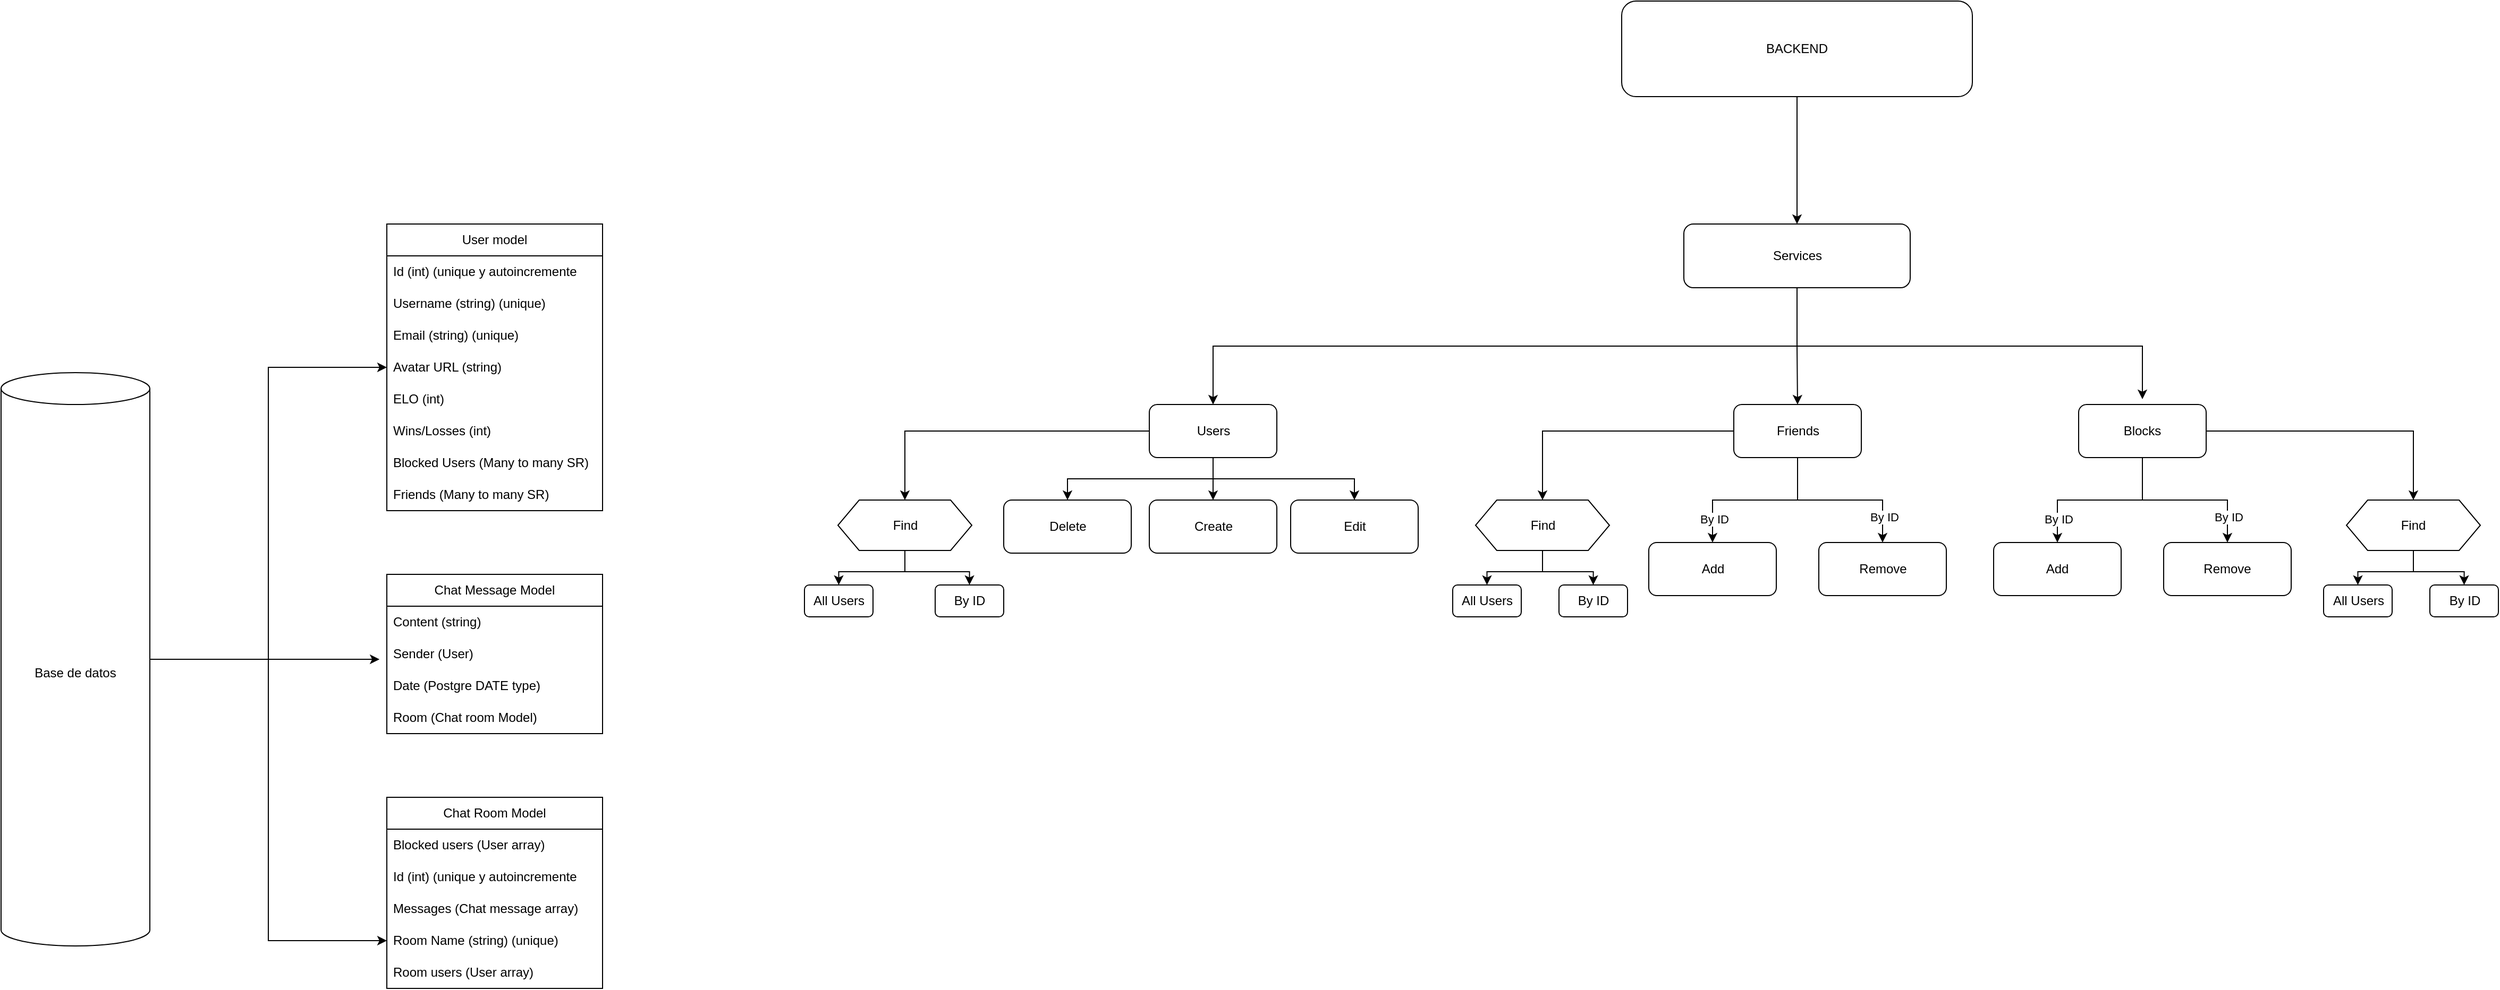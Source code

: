 <mxfile version="22.0.4" type="github">
  <diagram name="Page-1" id="PfQ62zCNv0g9gpDc_-1s">
    <mxGraphModel dx="4018" dy="1769" grid="1" gridSize="10" guides="1" tooltips="1" connect="1" arrows="1" fold="1" page="1" pageScale="1" pageWidth="827" pageHeight="1169" math="0" shadow="0">
      <root>
        <mxCell id="0" />
        <mxCell id="1" parent="0" />
        <mxCell id="bOpyW85bNfaV8jfnXNod-102" style="edgeStyle=orthogonalEdgeStyle;rounded=0;orthogonalLoop=1;jettySize=auto;html=1;exitX=0.5;exitY=1;exitDx=0;exitDy=0;" edge="1" parent="1" source="bOpyW85bNfaV8jfnXNod-7" target="bOpyW85bNfaV8jfnXNod-99">
          <mxGeometry relative="1" as="geometry" />
        </mxCell>
        <mxCell id="bOpyW85bNfaV8jfnXNod-7" value="&lt;meta charset=&quot;utf-8&quot;&gt;&lt;span style=&quot;color: rgb(0, 0, 0); font-family: Helvetica; font-size: 12px; font-style: normal; font-variant-ligatures: normal; font-variant-caps: normal; font-weight: 400; letter-spacing: normal; orphans: 2; text-align: center; text-indent: 0px; text-transform: none; widows: 2; word-spacing: 0px; -webkit-text-stroke-width: 0px; background-color: rgb(251, 251, 251); text-decoration-thickness: initial; text-decoration-style: initial; text-decoration-color: initial; float: none; display: inline !important;&quot;&gt;BACKEND&lt;/span&gt;" style="rounded=1;whiteSpace=wrap;html=1;" vertex="1" parent="1">
          <mxGeometry x="829" y="80" width="330" height="90" as="geometry" />
        </mxCell>
        <mxCell id="bOpyW85bNfaV8jfnXNod-57" style="edgeStyle=orthogonalEdgeStyle;rounded=0;orthogonalLoop=1;jettySize=auto;html=1;" edge="1" parent="1" source="bOpyW85bNfaV8jfnXNod-11" target="bOpyW85bNfaV8jfnXNod-48">
          <mxGeometry relative="1" as="geometry" />
        </mxCell>
        <mxCell id="bOpyW85bNfaV8jfnXNod-67" style="edgeStyle=orthogonalEdgeStyle;rounded=0;orthogonalLoop=1;jettySize=auto;html=1;entryX=0;entryY=0.5;entryDx=0;entryDy=0;" edge="1" parent="1" source="bOpyW85bNfaV8jfnXNod-11" target="bOpyW85bNfaV8jfnXNod-62">
          <mxGeometry relative="1" as="geometry" />
        </mxCell>
        <mxCell id="bOpyW85bNfaV8jfnXNod-89" style="edgeStyle=orthogonalEdgeStyle;rounded=0;orthogonalLoop=1;jettySize=auto;html=1;entryX=0;entryY=0.5;entryDx=0;entryDy=0;" edge="1" parent="1" source="bOpyW85bNfaV8jfnXNod-11" target="bOpyW85bNfaV8jfnXNod-63">
          <mxGeometry relative="1" as="geometry" />
        </mxCell>
        <mxCell id="bOpyW85bNfaV8jfnXNod-11" value="Base de datos" style="shape=cylinder3;whiteSpace=wrap;html=1;boundedLbl=1;backgroundOutline=1;size=15;" vertex="1" parent="1">
          <mxGeometry x="-696" y="430" width="140" height="540" as="geometry" />
        </mxCell>
        <mxCell id="bOpyW85bNfaV8jfnXNod-34" value="User model" style="swimlane;fontStyle=0;childLayout=stackLayout;horizontal=1;startSize=30;horizontalStack=0;resizeParent=1;resizeParentMax=0;resizeLast=0;collapsible=1;marginBottom=0;whiteSpace=wrap;html=1;" vertex="1" parent="1">
          <mxGeometry x="-333" y="290" width="203" height="270" as="geometry">
            <mxRectangle x="-333" y="300" width="100" height="30" as="alternateBounds" />
          </mxGeometry>
        </mxCell>
        <mxCell id="bOpyW85bNfaV8jfnXNod-35" value="Id (int) (unique y autoincremente" style="text;strokeColor=none;fillColor=none;align=left;verticalAlign=middle;spacingLeft=4;spacingRight=4;overflow=hidden;points=[[0,0.5],[1,0.5]];portConstraint=eastwest;rotatable=0;whiteSpace=wrap;html=1;" vertex="1" parent="bOpyW85bNfaV8jfnXNod-34">
          <mxGeometry y="30" width="203" height="30" as="geometry" />
        </mxCell>
        <mxCell id="bOpyW85bNfaV8jfnXNod-36" value="Username (string) (unique)" style="text;strokeColor=none;fillColor=none;align=left;verticalAlign=middle;spacingLeft=4;spacingRight=4;overflow=hidden;points=[[0,0.5],[1,0.5]];portConstraint=eastwest;rotatable=0;whiteSpace=wrap;html=1;" vertex="1" parent="bOpyW85bNfaV8jfnXNod-34">
          <mxGeometry y="60" width="203" height="30" as="geometry" />
        </mxCell>
        <mxCell id="bOpyW85bNfaV8jfnXNod-37" value="Email (string) (unique)" style="text;strokeColor=none;fillColor=none;align=left;verticalAlign=middle;spacingLeft=4;spacingRight=4;overflow=hidden;points=[[0,0.5],[1,0.5]];portConstraint=eastwest;rotatable=0;whiteSpace=wrap;html=1;" vertex="1" parent="bOpyW85bNfaV8jfnXNod-34">
          <mxGeometry y="90" width="203" height="30" as="geometry" />
        </mxCell>
        <mxCell id="bOpyW85bNfaV8jfnXNod-48" value="Avatar URL (string)" style="text;strokeColor=none;fillColor=none;align=left;verticalAlign=middle;spacingLeft=4;spacingRight=4;overflow=hidden;points=[[0,0.5],[1,0.5]];portConstraint=eastwest;rotatable=0;whiteSpace=wrap;html=1;" vertex="1" parent="bOpyW85bNfaV8jfnXNod-34">
          <mxGeometry y="120" width="203" height="30" as="geometry" />
        </mxCell>
        <mxCell id="bOpyW85bNfaV8jfnXNod-49" value="ELO (int)" style="text;strokeColor=none;fillColor=none;align=left;verticalAlign=middle;spacingLeft=4;spacingRight=4;overflow=hidden;points=[[0,0.5],[1,0.5]];portConstraint=eastwest;rotatable=0;whiteSpace=wrap;html=1;" vertex="1" parent="bOpyW85bNfaV8jfnXNod-34">
          <mxGeometry y="150" width="203" height="30" as="geometry" />
        </mxCell>
        <mxCell id="bOpyW85bNfaV8jfnXNod-50" value="Wins/Losses (int)" style="text;strokeColor=none;fillColor=none;align=left;verticalAlign=middle;spacingLeft=4;spacingRight=4;overflow=hidden;points=[[0,0.5],[1,0.5]];portConstraint=eastwest;rotatable=0;whiteSpace=wrap;html=1;" vertex="1" parent="bOpyW85bNfaV8jfnXNod-34">
          <mxGeometry y="180" width="203" height="30" as="geometry" />
        </mxCell>
        <mxCell id="bOpyW85bNfaV8jfnXNod-52" value="Blocked Users (Many to many SR)" style="text;strokeColor=none;fillColor=none;align=left;verticalAlign=middle;spacingLeft=4;spacingRight=4;overflow=hidden;points=[[0,0.5],[1,0.5]];portConstraint=eastwest;rotatable=0;whiteSpace=wrap;html=1;" vertex="1" parent="bOpyW85bNfaV8jfnXNod-34">
          <mxGeometry y="210" width="203" height="30" as="geometry" />
        </mxCell>
        <mxCell id="bOpyW85bNfaV8jfnXNod-53" value="Friends (Many to many SR)" style="text;strokeColor=none;fillColor=none;align=left;verticalAlign=middle;spacingLeft=4;spacingRight=4;overflow=hidden;points=[[0,0.5],[1,0.5]];portConstraint=eastwest;rotatable=0;whiteSpace=wrap;html=1;" vertex="1" parent="bOpyW85bNfaV8jfnXNod-34">
          <mxGeometry y="240" width="203" height="30" as="geometry" />
        </mxCell>
        <mxCell id="bOpyW85bNfaV8jfnXNod-58" value="Chat Room Model" style="swimlane;fontStyle=0;childLayout=stackLayout;horizontal=1;startSize=30;horizontalStack=0;resizeParent=1;resizeParentMax=0;resizeLast=0;collapsible=1;marginBottom=0;whiteSpace=wrap;html=1;" vertex="1" parent="1">
          <mxGeometry x="-333" y="830" width="203" height="180" as="geometry">
            <mxRectangle x="-333" y="640" width="100" height="30" as="alternateBounds" />
          </mxGeometry>
        </mxCell>
        <mxCell id="bOpyW85bNfaV8jfnXNod-70" value="Blocked users (User array)" style="text;strokeColor=none;fillColor=none;align=left;verticalAlign=middle;spacingLeft=4;spacingRight=4;overflow=hidden;points=[[0,0.5],[1,0.5]];portConstraint=eastwest;rotatable=0;whiteSpace=wrap;html=1;" vertex="1" parent="bOpyW85bNfaV8jfnXNod-58">
          <mxGeometry y="30" width="203" height="30" as="geometry" />
        </mxCell>
        <mxCell id="bOpyW85bNfaV8jfnXNod-59" value="Id (int) (unique y autoincremente" style="text;strokeColor=none;fillColor=none;align=left;verticalAlign=middle;spacingLeft=4;spacingRight=4;overflow=hidden;points=[[0,0.5],[1,0.5]];portConstraint=eastwest;rotatable=0;whiteSpace=wrap;html=1;" vertex="1" parent="bOpyW85bNfaV8jfnXNod-58">
          <mxGeometry y="60" width="203" height="30" as="geometry" />
        </mxCell>
        <mxCell id="bOpyW85bNfaV8jfnXNod-72" value="Messages (Chat message array)" style="text;strokeColor=none;fillColor=none;align=left;verticalAlign=middle;spacingLeft=4;spacingRight=4;overflow=hidden;points=[[0,0.5],[1,0.5]];portConstraint=eastwest;rotatable=0;whiteSpace=wrap;html=1;" vertex="1" parent="bOpyW85bNfaV8jfnXNod-58">
          <mxGeometry y="90" width="203" height="30" as="geometry" />
        </mxCell>
        <mxCell id="bOpyW85bNfaV8jfnXNod-63" value="Room Name (string) (unique)" style="text;strokeColor=none;fillColor=none;align=left;verticalAlign=middle;spacingLeft=4;spacingRight=4;overflow=hidden;points=[[0,0.5],[1,0.5]];portConstraint=eastwest;rotatable=0;whiteSpace=wrap;html=1;" vertex="1" parent="bOpyW85bNfaV8jfnXNod-58">
          <mxGeometry y="120" width="203" height="30" as="geometry" />
        </mxCell>
        <mxCell id="bOpyW85bNfaV8jfnXNod-69" value="Room users (User array)" style="text;strokeColor=none;fillColor=none;align=left;verticalAlign=middle;spacingLeft=4;spacingRight=4;overflow=hidden;points=[[0,0.5],[1,0.5]];portConstraint=eastwest;rotatable=0;whiteSpace=wrap;html=1;" vertex="1" parent="bOpyW85bNfaV8jfnXNod-58">
          <mxGeometry y="150" width="203" height="30" as="geometry" />
        </mxCell>
        <mxCell id="bOpyW85bNfaV8jfnXNod-82" value="Chat Message Model" style="swimlane;fontStyle=0;childLayout=stackLayout;horizontal=1;startSize=30;horizontalStack=0;resizeParent=1;resizeParentMax=0;resizeLast=0;collapsible=1;marginBottom=0;whiteSpace=wrap;html=1;" vertex="1" parent="1">
          <mxGeometry x="-333" y="620" width="203" height="150" as="geometry">
            <mxRectangle x="-333" y="640" width="100" height="30" as="alternateBounds" />
          </mxGeometry>
        </mxCell>
        <mxCell id="bOpyW85bNfaV8jfnXNod-83" value="Content (string)" style="text;strokeColor=none;fillColor=none;align=left;verticalAlign=middle;spacingLeft=4;spacingRight=4;overflow=hidden;points=[[0,0.5],[1,0.5]];portConstraint=eastwest;rotatable=0;whiteSpace=wrap;html=1;" vertex="1" parent="bOpyW85bNfaV8jfnXNod-82">
          <mxGeometry y="30" width="203" height="30" as="geometry" />
        </mxCell>
        <mxCell id="bOpyW85bNfaV8jfnXNod-84" value="Sender (User)" style="text;strokeColor=none;fillColor=none;align=left;verticalAlign=middle;spacingLeft=4;spacingRight=4;overflow=hidden;points=[[0,0.5],[1,0.5]];portConstraint=eastwest;rotatable=0;whiteSpace=wrap;html=1;" vertex="1" parent="bOpyW85bNfaV8jfnXNod-82">
          <mxGeometry y="60" width="203" height="30" as="geometry" />
        </mxCell>
        <mxCell id="bOpyW85bNfaV8jfnXNod-85" value="Date (Postgre DATE type)" style="text;strokeColor=none;fillColor=none;align=left;verticalAlign=middle;spacingLeft=4;spacingRight=4;overflow=hidden;points=[[0,0.5],[1,0.5]];portConstraint=eastwest;rotatable=0;whiteSpace=wrap;html=1;" vertex="1" parent="bOpyW85bNfaV8jfnXNod-82">
          <mxGeometry y="90" width="203" height="30" as="geometry" />
        </mxCell>
        <mxCell id="bOpyW85bNfaV8jfnXNod-86" value="Room (Chat room Model)" style="text;strokeColor=none;fillColor=none;align=left;verticalAlign=middle;spacingLeft=4;spacingRight=4;overflow=hidden;points=[[0,0.5],[1,0.5]];portConstraint=eastwest;rotatable=0;whiteSpace=wrap;html=1;" vertex="1" parent="bOpyW85bNfaV8jfnXNod-82">
          <mxGeometry y="120" width="203" height="30" as="geometry" />
        </mxCell>
        <mxCell id="bOpyW85bNfaV8jfnXNod-88" style="edgeStyle=orthogonalEdgeStyle;rounded=0;orthogonalLoop=1;jettySize=auto;html=1;entryX=-0.034;entryY=0.667;entryDx=0;entryDy=0;entryPerimeter=0;" edge="1" parent="1" source="bOpyW85bNfaV8jfnXNod-11" target="bOpyW85bNfaV8jfnXNod-84">
          <mxGeometry relative="1" as="geometry" />
        </mxCell>
        <mxCell id="bOpyW85bNfaV8jfnXNod-90" style="edgeStyle=orthogonalEdgeStyle;rounded=0;orthogonalLoop=1;jettySize=auto;html=1;exitX=0.5;exitY=1;exitDx=0;exitDy=0;" edge="1" parent="1" source="bOpyW85bNfaV8jfnXNod-7" target="bOpyW85bNfaV8jfnXNod-7">
          <mxGeometry relative="1" as="geometry" />
        </mxCell>
        <mxCell id="bOpyW85bNfaV8jfnXNod-103" style="edgeStyle=orthogonalEdgeStyle;rounded=0;orthogonalLoop=1;jettySize=auto;html=1;exitX=0.5;exitY=1;exitDx=0;exitDy=0;" edge="1" parent="1" source="bOpyW85bNfaV8jfnXNod-99" target="bOpyW85bNfaV8jfnXNod-100">
          <mxGeometry relative="1" as="geometry" />
        </mxCell>
        <mxCell id="bOpyW85bNfaV8jfnXNod-139" style="edgeStyle=orthogonalEdgeStyle;rounded=0;orthogonalLoop=1;jettySize=auto;html=1;exitX=0.5;exitY=1;exitDx=0;exitDy=0;" edge="1" parent="1" source="bOpyW85bNfaV8jfnXNod-99" target="bOpyW85bNfaV8jfnXNod-127">
          <mxGeometry relative="1" as="geometry" />
        </mxCell>
        <mxCell id="bOpyW85bNfaV8jfnXNod-154" style="edgeStyle=orthogonalEdgeStyle;rounded=0;orthogonalLoop=1;jettySize=auto;html=1;" edge="1" parent="1">
          <mxGeometry relative="1" as="geometry">
            <mxPoint x="994" y="345" as="sourcePoint" />
            <mxPoint x="1319" y="455" as="targetPoint" />
            <Array as="points">
              <mxPoint x="994" y="405" />
              <mxPoint x="1319" y="405" />
            </Array>
          </mxGeometry>
        </mxCell>
        <mxCell id="bOpyW85bNfaV8jfnXNod-99" value="Services" style="rounded=1;whiteSpace=wrap;html=1;" vertex="1" parent="1">
          <mxGeometry x="887.5" y="290" width="213" height="60" as="geometry" />
        </mxCell>
        <mxCell id="bOpyW85bNfaV8jfnXNod-109" style="edgeStyle=orthogonalEdgeStyle;rounded=0;orthogonalLoop=1;jettySize=auto;html=1;exitX=0.5;exitY=1;exitDx=0;exitDy=0;" edge="1" parent="1" source="bOpyW85bNfaV8jfnXNod-100" target="bOpyW85bNfaV8jfnXNod-108">
          <mxGeometry relative="1" as="geometry" />
        </mxCell>
        <mxCell id="bOpyW85bNfaV8jfnXNod-110" style="edgeStyle=orthogonalEdgeStyle;rounded=0;orthogonalLoop=1;jettySize=auto;html=1;exitX=0.5;exitY=1;exitDx=0;exitDy=0;" edge="1" parent="1" source="bOpyW85bNfaV8jfnXNod-100" target="bOpyW85bNfaV8jfnXNod-107">
          <mxGeometry relative="1" as="geometry" />
        </mxCell>
        <mxCell id="bOpyW85bNfaV8jfnXNod-111" style="edgeStyle=orthogonalEdgeStyle;rounded=0;orthogonalLoop=1;jettySize=auto;html=1;exitX=0.5;exitY=1;exitDx=0;exitDy=0;entryX=0.5;entryY=0;entryDx=0;entryDy=0;" edge="1" parent="1" source="bOpyW85bNfaV8jfnXNod-100" target="bOpyW85bNfaV8jfnXNod-106">
          <mxGeometry relative="1" as="geometry" />
        </mxCell>
        <mxCell id="bOpyW85bNfaV8jfnXNod-115" style="edgeStyle=orthogonalEdgeStyle;rounded=0;orthogonalLoop=1;jettySize=auto;html=1;exitX=0;exitY=0.5;exitDx=0;exitDy=0;entryX=0.5;entryY=0;entryDx=0;entryDy=0;" edge="1" parent="1" source="bOpyW85bNfaV8jfnXNod-100" target="bOpyW85bNfaV8jfnXNod-114">
          <mxGeometry relative="1" as="geometry" />
        </mxCell>
        <mxCell id="bOpyW85bNfaV8jfnXNod-100" value="Users" style="rounded=1;whiteSpace=wrap;html=1;" vertex="1" parent="1">
          <mxGeometry x="384.5" y="460" width="120" height="50" as="geometry" />
        </mxCell>
        <mxCell id="bOpyW85bNfaV8jfnXNod-106" value="Create" style="rounded=1;whiteSpace=wrap;html=1;" vertex="1" parent="1">
          <mxGeometry x="384.5" y="550" width="120" height="50" as="geometry" />
        </mxCell>
        <mxCell id="bOpyW85bNfaV8jfnXNod-107" value="Edit" style="rounded=1;whiteSpace=wrap;html=1;" vertex="1" parent="1">
          <mxGeometry x="517.5" y="550" width="120" height="50" as="geometry" />
        </mxCell>
        <mxCell id="bOpyW85bNfaV8jfnXNod-108" value="Delete" style="rounded=1;whiteSpace=wrap;html=1;" vertex="1" parent="1">
          <mxGeometry x="247.5" y="550" width="120" height="50" as="geometry" />
        </mxCell>
        <mxCell id="bOpyW85bNfaV8jfnXNod-121" style="edgeStyle=orthogonalEdgeStyle;rounded=0;orthogonalLoop=1;jettySize=auto;html=1;exitX=0.5;exitY=1;exitDx=0;exitDy=0;" edge="1" parent="1" source="bOpyW85bNfaV8jfnXNod-114" target="bOpyW85bNfaV8jfnXNod-119">
          <mxGeometry relative="1" as="geometry" />
        </mxCell>
        <mxCell id="bOpyW85bNfaV8jfnXNod-122" style="edgeStyle=orthogonalEdgeStyle;rounded=0;orthogonalLoop=1;jettySize=auto;html=1;exitX=0.5;exitY=1;exitDx=0;exitDy=0;entryX=0.5;entryY=0;entryDx=0;entryDy=0;" edge="1" parent="1" source="bOpyW85bNfaV8jfnXNod-114" target="bOpyW85bNfaV8jfnXNod-120">
          <mxGeometry relative="1" as="geometry" />
        </mxCell>
        <mxCell id="bOpyW85bNfaV8jfnXNod-114" value="Find" style="shape=hexagon;perimeter=hexagonPerimeter2;whiteSpace=wrap;html=1;fixedSize=1;" vertex="1" parent="1">
          <mxGeometry x="91.5" y="550" width="126" height="47.5" as="geometry" />
        </mxCell>
        <mxCell id="bOpyW85bNfaV8jfnXNod-119" value="All Users" style="rounded=1;whiteSpace=wrap;html=1;" vertex="1" parent="1">
          <mxGeometry x="60" y="630" width="64.5" height="30" as="geometry" />
        </mxCell>
        <mxCell id="bOpyW85bNfaV8jfnXNod-120" value="By ID" style="rounded=1;whiteSpace=wrap;html=1;" vertex="1" parent="1">
          <mxGeometry x="183" y="630" width="64.5" height="30" as="geometry" />
        </mxCell>
        <mxCell id="bOpyW85bNfaV8jfnXNod-123" style="edgeStyle=orthogonalEdgeStyle;rounded=0;orthogonalLoop=1;jettySize=auto;html=1;exitX=0.5;exitY=1;exitDx=0;exitDy=0;" edge="1" parent="1" source="bOpyW85bNfaV8jfnXNod-127" target="bOpyW85bNfaV8jfnXNod-130">
          <mxGeometry relative="1" as="geometry" />
        </mxCell>
        <mxCell id="bOpyW85bNfaV8jfnXNod-137" value="By ID" style="edgeLabel;html=1;align=center;verticalAlign=middle;resizable=0;points=[];" vertex="1" connectable="0" parent="bOpyW85bNfaV8jfnXNod-123">
          <mxGeometry x="0.725" y="1" relative="1" as="geometry">
            <mxPoint as="offset" />
          </mxGeometry>
        </mxCell>
        <mxCell id="bOpyW85bNfaV8jfnXNod-125" style="edgeStyle=orthogonalEdgeStyle;rounded=0;orthogonalLoop=1;jettySize=auto;html=1;exitX=0.5;exitY=1;exitDx=0;exitDy=0;entryX=0.5;entryY=0;entryDx=0;entryDy=0;" edge="1" parent="1" source="bOpyW85bNfaV8jfnXNod-127" target="bOpyW85bNfaV8jfnXNod-128">
          <mxGeometry relative="1" as="geometry" />
        </mxCell>
        <mxCell id="bOpyW85bNfaV8jfnXNod-138" value="By ID" style="edgeLabel;html=1;align=center;verticalAlign=middle;resizable=0;points=[];" vertex="1" connectable="0" parent="bOpyW85bNfaV8jfnXNod-125">
          <mxGeometry x="0.7" y="1" relative="1" as="geometry">
            <mxPoint as="offset" />
          </mxGeometry>
        </mxCell>
        <mxCell id="bOpyW85bNfaV8jfnXNod-126" style="edgeStyle=orthogonalEdgeStyle;rounded=0;orthogonalLoop=1;jettySize=auto;html=1;exitX=0;exitY=0.5;exitDx=0;exitDy=0;entryX=0.5;entryY=0;entryDx=0;entryDy=0;" edge="1" parent="1" source="bOpyW85bNfaV8jfnXNod-127" target="bOpyW85bNfaV8jfnXNod-133">
          <mxGeometry relative="1" as="geometry" />
        </mxCell>
        <mxCell id="bOpyW85bNfaV8jfnXNod-127" value="Friends" style="rounded=1;whiteSpace=wrap;html=1;" vertex="1" parent="1">
          <mxGeometry x="934.5" y="460" width="120" height="50" as="geometry" />
        </mxCell>
        <mxCell id="bOpyW85bNfaV8jfnXNod-128" value="Remove" style="rounded=1;whiteSpace=wrap;html=1;" vertex="1" parent="1">
          <mxGeometry x="1014.5" y="590" width="120" height="50" as="geometry" />
        </mxCell>
        <mxCell id="bOpyW85bNfaV8jfnXNod-130" value="Add" style="rounded=1;whiteSpace=wrap;html=1;" vertex="1" parent="1">
          <mxGeometry x="854.5" y="590" width="120" height="50" as="geometry" />
        </mxCell>
        <mxCell id="bOpyW85bNfaV8jfnXNod-131" style="edgeStyle=orthogonalEdgeStyle;rounded=0;orthogonalLoop=1;jettySize=auto;html=1;exitX=0.5;exitY=1;exitDx=0;exitDy=0;" edge="1" parent="1" source="bOpyW85bNfaV8jfnXNod-133" target="bOpyW85bNfaV8jfnXNod-134">
          <mxGeometry relative="1" as="geometry" />
        </mxCell>
        <mxCell id="bOpyW85bNfaV8jfnXNod-132" style="edgeStyle=orthogonalEdgeStyle;rounded=0;orthogonalLoop=1;jettySize=auto;html=1;exitX=0.5;exitY=1;exitDx=0;exitDy=0;entryX=0.5;entryY=0;entryDx=0;entryDy=0;" edge="1" parent="1" source="bOpyW85bNfaV8jfnXNod-133" target="bOpyW85bNfaV8jfnXNod-135">
          <mxGeometry relative="1" as="geometry" />
        </mxCell>
        <mxCell id="bOpyW85bNfaV8jfnXNod-133" value="Find" style="shape=hexagon;perimeter=hexagonPerimeter2;whiteSpace=wrap;html=1;fixedSize=1;" vertex="1" parent="1">
          <mxGeometry x="691.5" y="550" width="126" height="47.5" as="geometry" />
        </mxCell>
        <mxCell id="bOpyW85bNfaV8jfnXNod-134" value="All Users" style="rounded=1;whiteSpace=wrap;html=1;" vertex="1" parent="1">
          <mxGeometry x="670" y="630" width="64.5" height="30" as="geometry" />
        </mxCell>
        <mxCell id="bOpyW85bNfaV8jfnXNod-135" value="By ID" style="rounded=1;whiteSpace=wrap;html=1;" vertex="1" parent="1">
          <mxGeometry x="770" y="630" width="64.5" height="30" as="geometry" />
        </mxCell>
        <mxCell id="bOpyW85bNfaV8jfnXNod-140" style="edgeStyle=orthogonalEdgeStyle;rounded=0;orthogonalLoop=1;jettySize=auto;html=1;exitX=0.5;exitY=1;exitDx=0;exitDy=0;" edge="1" parent="1" source="bOpyW85bNfaV8jfnXNod-145" target="bOpyW85bNfaV8jfnXNod-147">
          <mxGeometry relative="1" as="geometry" />
        </mxCell>
        <mxCell id="bOpyW85bNfaV8jfnXNod-141" value="By ID" style="edgeLabel;html=1;align=center;verticalAlign=middle;resizable=0;points=[];" vertex="1" connectable="0" parent="bOpyW85bNfaV8jfnXNod-140">
          <mxGeometry x="0.725" y="1" relative="1" as="geometry">
            <mxPoint as="offset" />
          </mxGeometry>
        </mxCell>
        <mxCell id="bOpyW85bNfaV8jfnXNod-142" style="edgeStyle=orthogonalEdgeStyle;rounded=0;orthogonalLoop=1;jettySize=auto;html=1;exitX=0.5;exitY=1;exitDx=0;exitDy=0;entryX=0.5;entryY=0;entryDx=0;entryDy=0;" edge="1" parent="1" source="bOpyW85bNfaV8jfnXNod-145" target="bOpyW85bNfaV8jfnXNod-146">
          <mxGeometry relative="1" as="geometry" />
        </mxCell>
        <mxCell id="bOpyW85bNfaV8jfnXNod-143" value="By ID" style="edgeLabel;html=1;align=center;verticalAlign=middle;resizable=0;points=[];" vertex="1" connectable="0" parent="bOpyW85bNfaV8jfnXNod-142">
          <mxGeometry x="0.7" y="1" relative="1" as="geometry">
            <mxPoint as="offset" />
          </mxGeometry>
        </mxCell>
        <mxCell id="bOpyW85bNfaV8jfnXNod-153" style="edgeStyle=orthogonalEdgeStyle;rounded=0;orthogonalLoop=1;jettySize=auto;html=1;" edge="1" parent="1" source="bOpyW85bNfaV8jfnXNod-145" target="bOpyW85bNfaV8jfnXNod-150">
          <mxGeometry relative="1" as="geometry" />
        </mxCell>
        <mxCell id="bOpyW85bNfaV8jfnXNod-145" value="Blocks" style="rounded=1;whiteSpace=wrap;html=1;" vertex="1" parent="1">
          <mxGeometry x="1259" y="460" width="120" height="50" as="geometry" />
        </mxCell>
        <mxCell id="bOpyW85bNfaV8jfnXNod-146" value="Remove" style="rounded=1;whiteSpace=wrap;html=1;" vertex="1" parent="1">
          <mxGeometry x="1339" y="590" width="120" height="50" as="geometry" />
        </mxCell>
        <mxCell id="bOpyW85bNfaV8jfnXNod-147" value="Add" style="rounded=1;whiteSpace=wrap;html=1;" vertex="1" parent="1">
          <mxGeometry x="1179" y="590" width="120" height="50" as="geometry" />
        </mxCell>
        <mxCell id="bOpyW85bNfaV8jfnXNod-148" style="edgeStyle=orthogonalEdgeStyle;rounded=0;orthogonalLoop=1;jettySize=auto;html=1;exitX=0.5;exitY=1;exitDx=0;exitDy=0;" edge="1" parent="1" source="bOpyW85bNfaV8jfnXNod-150" target="bOpyW85bNfaV8jfnXNod-151">
          <mxGeometry relative="1" as="geometry" />
        </mxCell>
        <mxCell id="bOpyW85bNfaV8jfnXNod-149" style="edgeStyle=orthogonalEdgeStyle;rounded=0;orthogonalLoop=1;jettySize=auto;html=1;exitX=0.5;exitY=1;exitDx=0;exitDy=0;entryX=0.5;entryY=0;entryDx=0;entryDy=0;" edge="1" parent="1" source="bOpyW85bNfaV8jfnXNod-150" target="bOpyW85bNfaV8jfnXNod-152">
          <mxGeometry relative="1" as="geometry" />
        </mxCell>
        <mxCell id="bOpyW85bNfaV8jfnXNod-150" value="Find" style="shape=hexagon;perimeter=hexagonPerimeter2;whiteSpace=wrap;html=1;fixedSize=1;" vertex="1" parent="1">
          <mxGeometry x="1511" y="550" width="126" height="47.5" as="geometry" />
        </mxCell>
        <mxCell id="bOpyW85bNfaV8jfnXNod-151" value="All Users" style="rounded=1;whiteSpace=wrap;html=1;" vertex="1" parent="1">
          <mxGeometry x="1489.5" y="630" width="64.5" height="30" as="geometry" />
        </mxCell>
        <mxCell id="bOpyW85bNfaV8jfnXNod-152" value="By ID" style="rounded=1;whiteSpace=wrap;html=1;" vertex="1" parent="1">
          <mxGeometry x="1589.5" y="630" width="64.5" height="30" as="geometry" />
        </mxCell>
      </root>
    </mxGraphModel>
  </diagram>
</mxfile>
